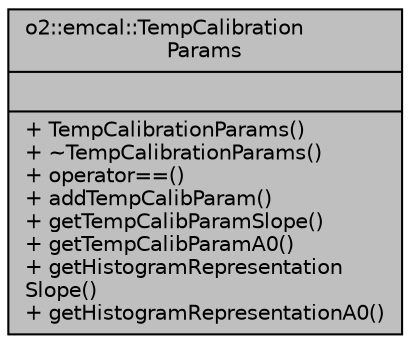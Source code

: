 digraph "o2::emcal::TempCalibrationParams"
{
 // INTERACTIVE_SVG=YES
  bgcolor="transparent";
  edge [fontname="Helvetica",fontsize="10",labelfontname="Helvetica",labelfontsize="10"];
  node [fontname="Helvetica",fontsize="10",shape=record];
  Node1 [label="{o2::emcal::TempCalibration\lParams\n||+ TempCalibrationParams()\l+ ~TempCalibrationParams()\l+ operator==()\l+ addTempCalibParam()\l+ getTempCalibParamSlope()\l+ getTempCalibParamA0()\l+ getHistogramRepresentation\lSlope()\l+ getHistogramRepresentationA0()\l}",height=0.2,width=0.4,color="black", fillcolor="grey75", style="filled", fontcolor="black"];
}
